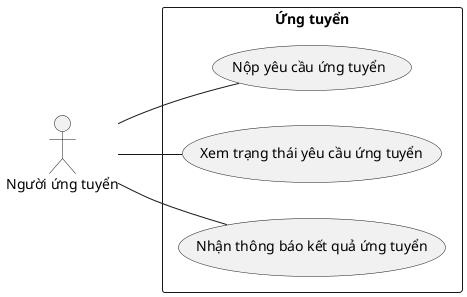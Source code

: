 @startuml UngTuyen
left to right direction

actor "Người ứng tuyển" as nguoiUngTuyen

rectangle "Ứng tuyển" {
    usecase "Nộp yêu cầu ứng tuyển" as nopYeuCauUngTuyen
    usecase "Xem trạng thái yêu cầu ứng tuyển" as xemTrangThaiYeuCauUngTuyen
    usecase "Nhận thông báo kết quả ứng tuyển" as nhanThongBaoKetQuaUngTuyen
}

nguoiUngTuyen -- nopYeuCauUngTuyen
nguoiUngTuyen -- xemTrangThaiYeuCauUngTuyen
nguoiUngTuyen -- nhanThongBaoKetQuaUngTuyen

@enduml
```